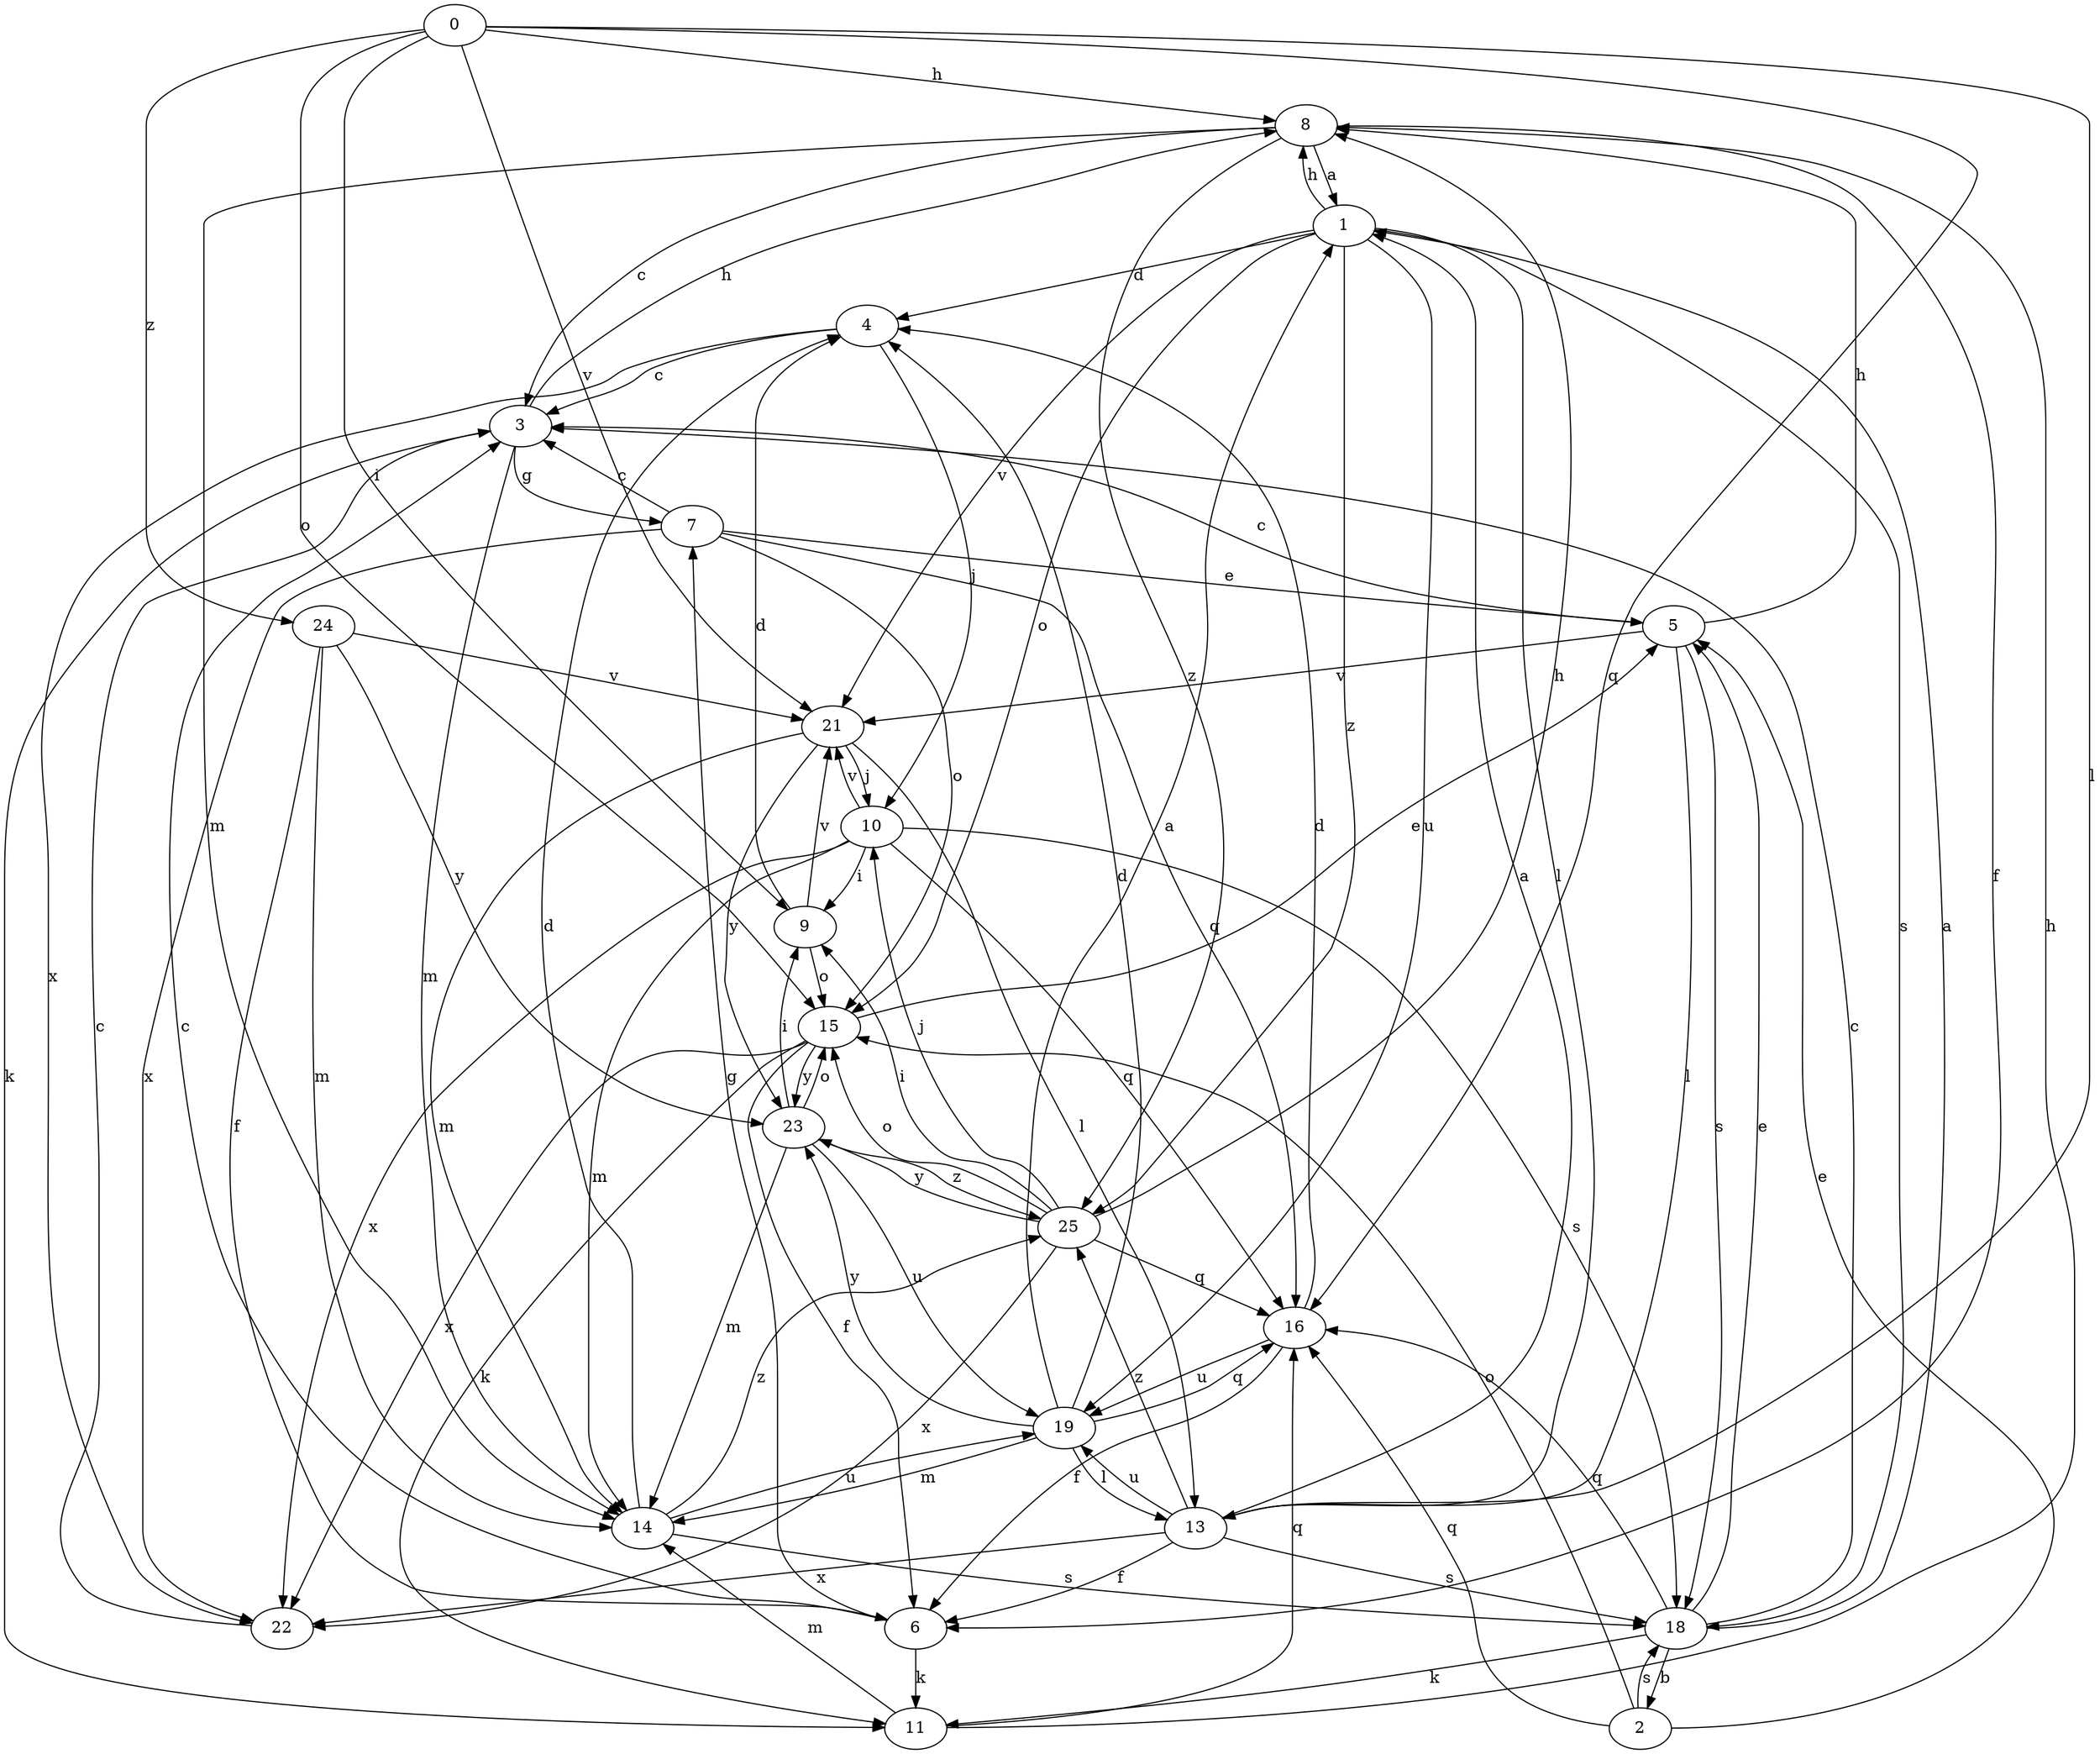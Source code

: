 strict digraph  {
0;
1;
2;
3;
4;
5;
6;
7;
8;
9;
10;
11;
13;
14;
15;
16;
18;
19;
21;
22;
23;
24;
25;
0 -> 8  [label=h];
0 -> 9  [label=i];
0 -> 13  [label=l];
0 -> 15  [label=o];
0 -> 16  [label=q];
0 -> 21  [label=v];
0 -> 24  [label=z];
1 -> 4  [label=d];
1 -> 8  [label=h];
1 -> 13  [label=l];
1 -> 15  [label=o];
1 -> 18  [label=s];
1 -> 19  [label=u];
1 -> 21  [label=v];
1 -> 25  [label=z];
2 -> 5  [label=e];
2 -> 15  [label=o];
2 -> 16  [label=q];
2 -> 18  [label=s];
3 -> 7  [label=g];
3 -> 8  [label=h];
3 -> 11  [label=k];
3 -> 14  [label=m];
4 -> 3  [label=c];
4 -> 10  [label=j];
4 -> 22  [label=x];
5 -> 3  [label=c];
5 -> 8  [label=h];
5 -> 13  [label=l];
5 -> 18  [label=s];
5 -> 21  [label=v];
6 -> 3  [label=c];
6 -> 7  [label=g];
6 -> 11  [label=k];
7 -> 3  [label=c];
7 -> 5  [label=e];
7 -> 15  [label=o];
7 -> 16  [label=q];
7 -> 22  [label=x];
8 -> 1  [label=a];
8 -> 3  [label=c];
8 -> 6  [label=f];
8 -> 14  [label=m];
8 -> 25  [label=z];
9 -> 4  [label=d];
9 -> 15  [label=o];
9 -> 21  [label=v];
10 -> 9  [label=i];
10 -> 14  [label=m];
10 -> 16  [label=q];
10 -> 18  [label=s];
10 -> 21  [label=v];
10 -> 22  [label=x];
11 -> 8  [label=h];
11 -> 14  [label=m];
11 -> 16  [label=q];
13 -> 1  [label=a];
13 -> 6  [label=f];
13 -> 18  [label=s];
13 -> 19  [label=u];
13 -> 22  [label=x];
13 -> 25  [label=z];
14 -> 4  [label=d];
14 -> 18  [label=s];
14 -> 19  [label=u];
14 -> 25  [label=z];
15 -> 5  [label=e];
15 -> 6  [label=f];
15 -> 11  [label=k];
15 -> 22  [label=x];
15 -> 23  [label=y];
16 -> 4  [label=d];
16 -> 6  [label=f];
16 -> 19  [label=u];
18 -> 1  [label=a];
18 -> 2  [label=b];
18 -> 3  [label=c];
18 -> 5  [label=e];
18 -> 11  [label=k];
18 -> 16  [label=q];
19 -> 1  [label=a];
19 -> 4  [label=d];
19 -> 13  [label=l];
19 -> 14  [label=m];
19 -> 16  [label=q];
19 -> 23  [label=y];
21 -> 10  [label=j];
21 -> 13  [label=l];
21 -> 14  [label=m];
21 -> 23  [label=y];
22 -> 3  [label=c];
23 -> 9  [label=i];
23 -> 14  [label=m];
23 -> 15  [label=o];
23 -> 19  [label=u];
23 -> 25  [label=z];
24 -> 6  [label=f];
24 -> 14  [label=m];
24 -> 21  [label=v];
24 -> 23  [label=y];
25 -> 8  [label=h];
25 -> 9  [label=i];
25 -> 10  [label=j];
25 -> 15  [label=o];
25 -> 16  [label=q];
25 -> 22  [label=x];
25 -> 23  [label=y];
}
